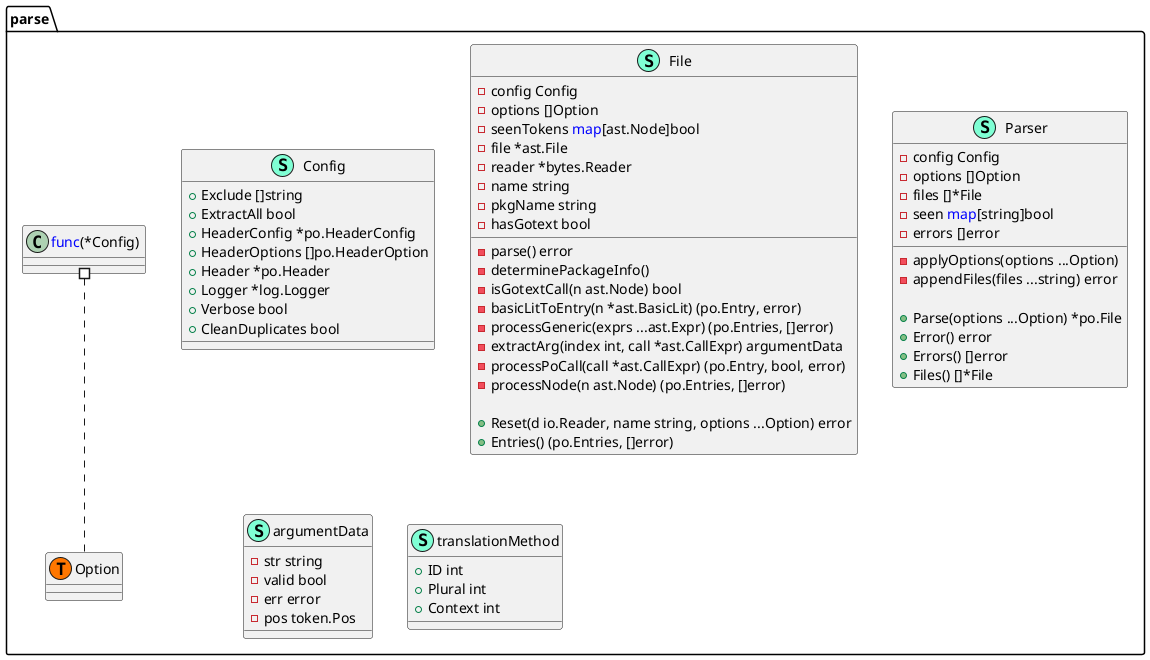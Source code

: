 @startuml
namespace parse {
    class Config << (S,Aquamarine) >> {
        + Exclude []string
        + ExtractAll bool
        + HeaderConfig *po.HeaderConfig
        + HeaderOptions []po.HeaderOption
        + Header *po.Header
        + Logger *log.Logger
        + Verbose bool
        + CleanDuplicates bool

    }
    class File << (S,Aquamarine) >> {
        - config Config
        - options []Option
        - seenTokens <font color=blue>map</font>[ast.Node]bool
        - file *ast.File
        - reader *bytes.Reader
        - name string
        - pkgName string
        - hasGotext bool

        - parse() error
        - determinePackageInfo() 
        - isGotextCall(n ast.Node) bool
        - basicLitToEntry(n *ast.BasicLit) (po.Entry, error)
        - processGeneric(exprs ...ast.Expr) (po.Entries, []error)
        - extractArg(index int, call *ast.CallExpr) argumentData
        - processPoCall(call *ast.CallExpr) (po.Entry, bool, error)
        - processNode(n ast.Node) (po.Entries, []error)

        + Reset(d io.Reader, name string, options ...Option) error
        + Entries() (po.Entries, []error)

    }
    class Parser << (S,Aquamarine) >> {
        - config Config
        - options []Option
        - files []*File
        - seen <font color=blue>map</font>[string]bool
        - errors []error

        - applyOptions(options ...Option) 
        - appendFiles(files ...string) error

        + Parse(options ...Option) *po.File
        + Error() error
        + Errors() []error
        + Files() []*File

    }
    class argumentData << (S,Aquamarine) >> {
        - str string
        - valid bool
        - err error
        - pos token.Pos

    }
    class parse.Option << (T, #FF7700) >>  {
    }
    class translationMethod << (S,Aquamarine) >> {
        + ID int
        + Plural int
        + Context int

    }
}


"parse.<font color=blue>func</font>(*Config) " #.. "parse.Option"
@enduml
